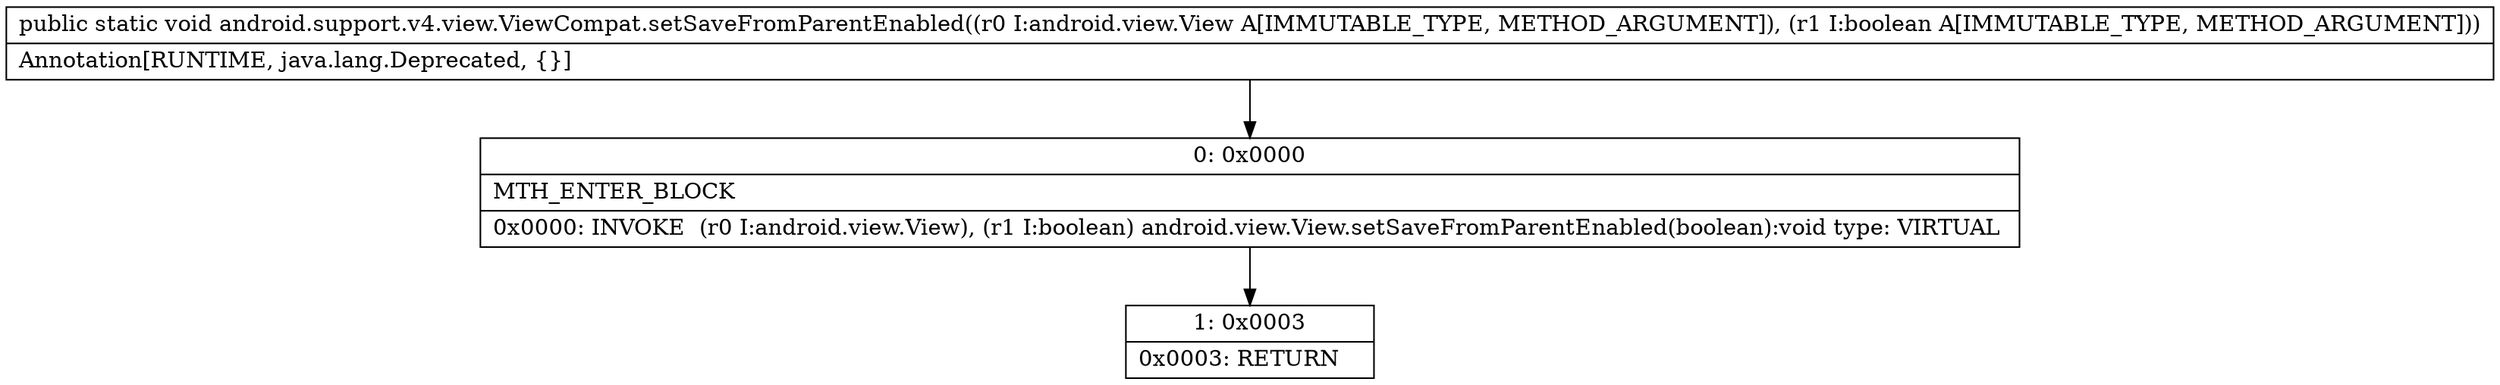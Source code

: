 digraph "CFG forandroid.support.v4.view.ViewCompat.setSaveFromParentEnabled(Landroid\/view\/View;Z)V" {
Node_0 [shape=record,label="{0\:\ 0x0000|MTH_ENTER_BLOCK\l|0x0000: INVOKE  (r0 I:android.view.View), (r1 I:boolean) android.view.View.setSaveFromParentEnabled(boolean):void type: VIRTUAL \l}"];
Node_1 [shape=record,label="{1\:\ 0x0003|0x0003: RETURN   \l}"];
MethodNode[shape=record,label="{public static void android.support.v4.view.ViewCompat.setSaveFromParentEnabled((r0 I:android.view.View A[IMMUTABLE_TYPE, METHOD_ARGUMENT]), (r1 I:boolean A[IMMUTABLE_TYPE, METHOD_ARGUMENT]))  | Annotation[RUNTIME, java.lang.Deprecated, \{\}]\l}"];
MethodNode -> Node_0;
Node_0 -> Node_1;
}

